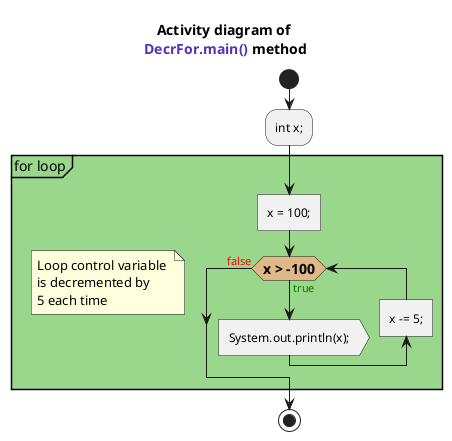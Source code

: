@startuml
skinparam Activity {
    FontSize 12
    
    Diamond {
        LineColor yellow
        BackgroundColor burlywood
        FontSize 14
        FontStyle bold
    }
}

skinparam Partition {
    BorderColor<<invisible>> none
    FontColor<<invisible>> none
}

title Activity diagram of \n<font name=monospace><color #5132be>DecrFor.main()</color></font> method

start

:int x;;

partition #9bd68d for loop {
    note : Loop control variable \nis decremented by \n5 each time
    :x = 100;; <<task>>
    while(x > -100) is (<color:green>true)
        :System.out.println(x);; <<output>>
        backward:x -= 5;; <<task>>
    endwhile (<color:red>false)
}

stop
@enduml